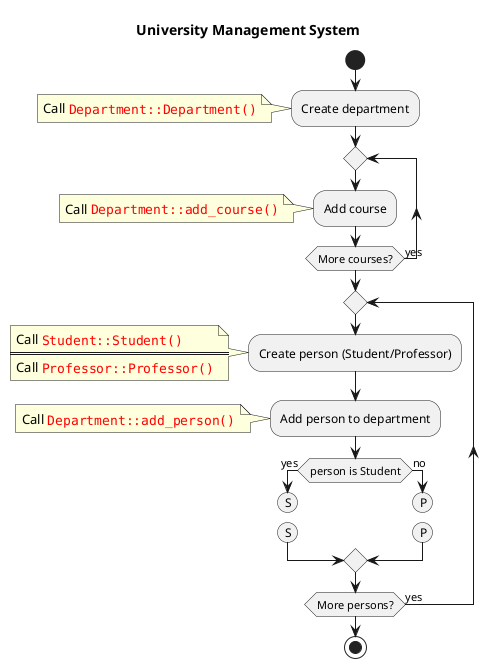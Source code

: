 @startuml
title University Management System
start

:Create department;
note left
Call <color:red>""Department::Department()""
end note


repeat
:Add course;
note left
Call <color:red>""Department::add_course()""
end note

repeat while (More courses?) is (yes)

repeat
:Create person (Student/Professor);
note left
Call <color:red>""Student::Student()""
====
Call <color:red>""Professor::Professor()""
end note
:Add person to department;
note left
Call <color:red>""Department::add_person()""
end note

if (person is Student) then (yes)

    (S)
    detach
    (S)
else (no)
    (P)
    detach
    (P)
endif
repeat while (More persons?) is (yes)

stop
@enduml